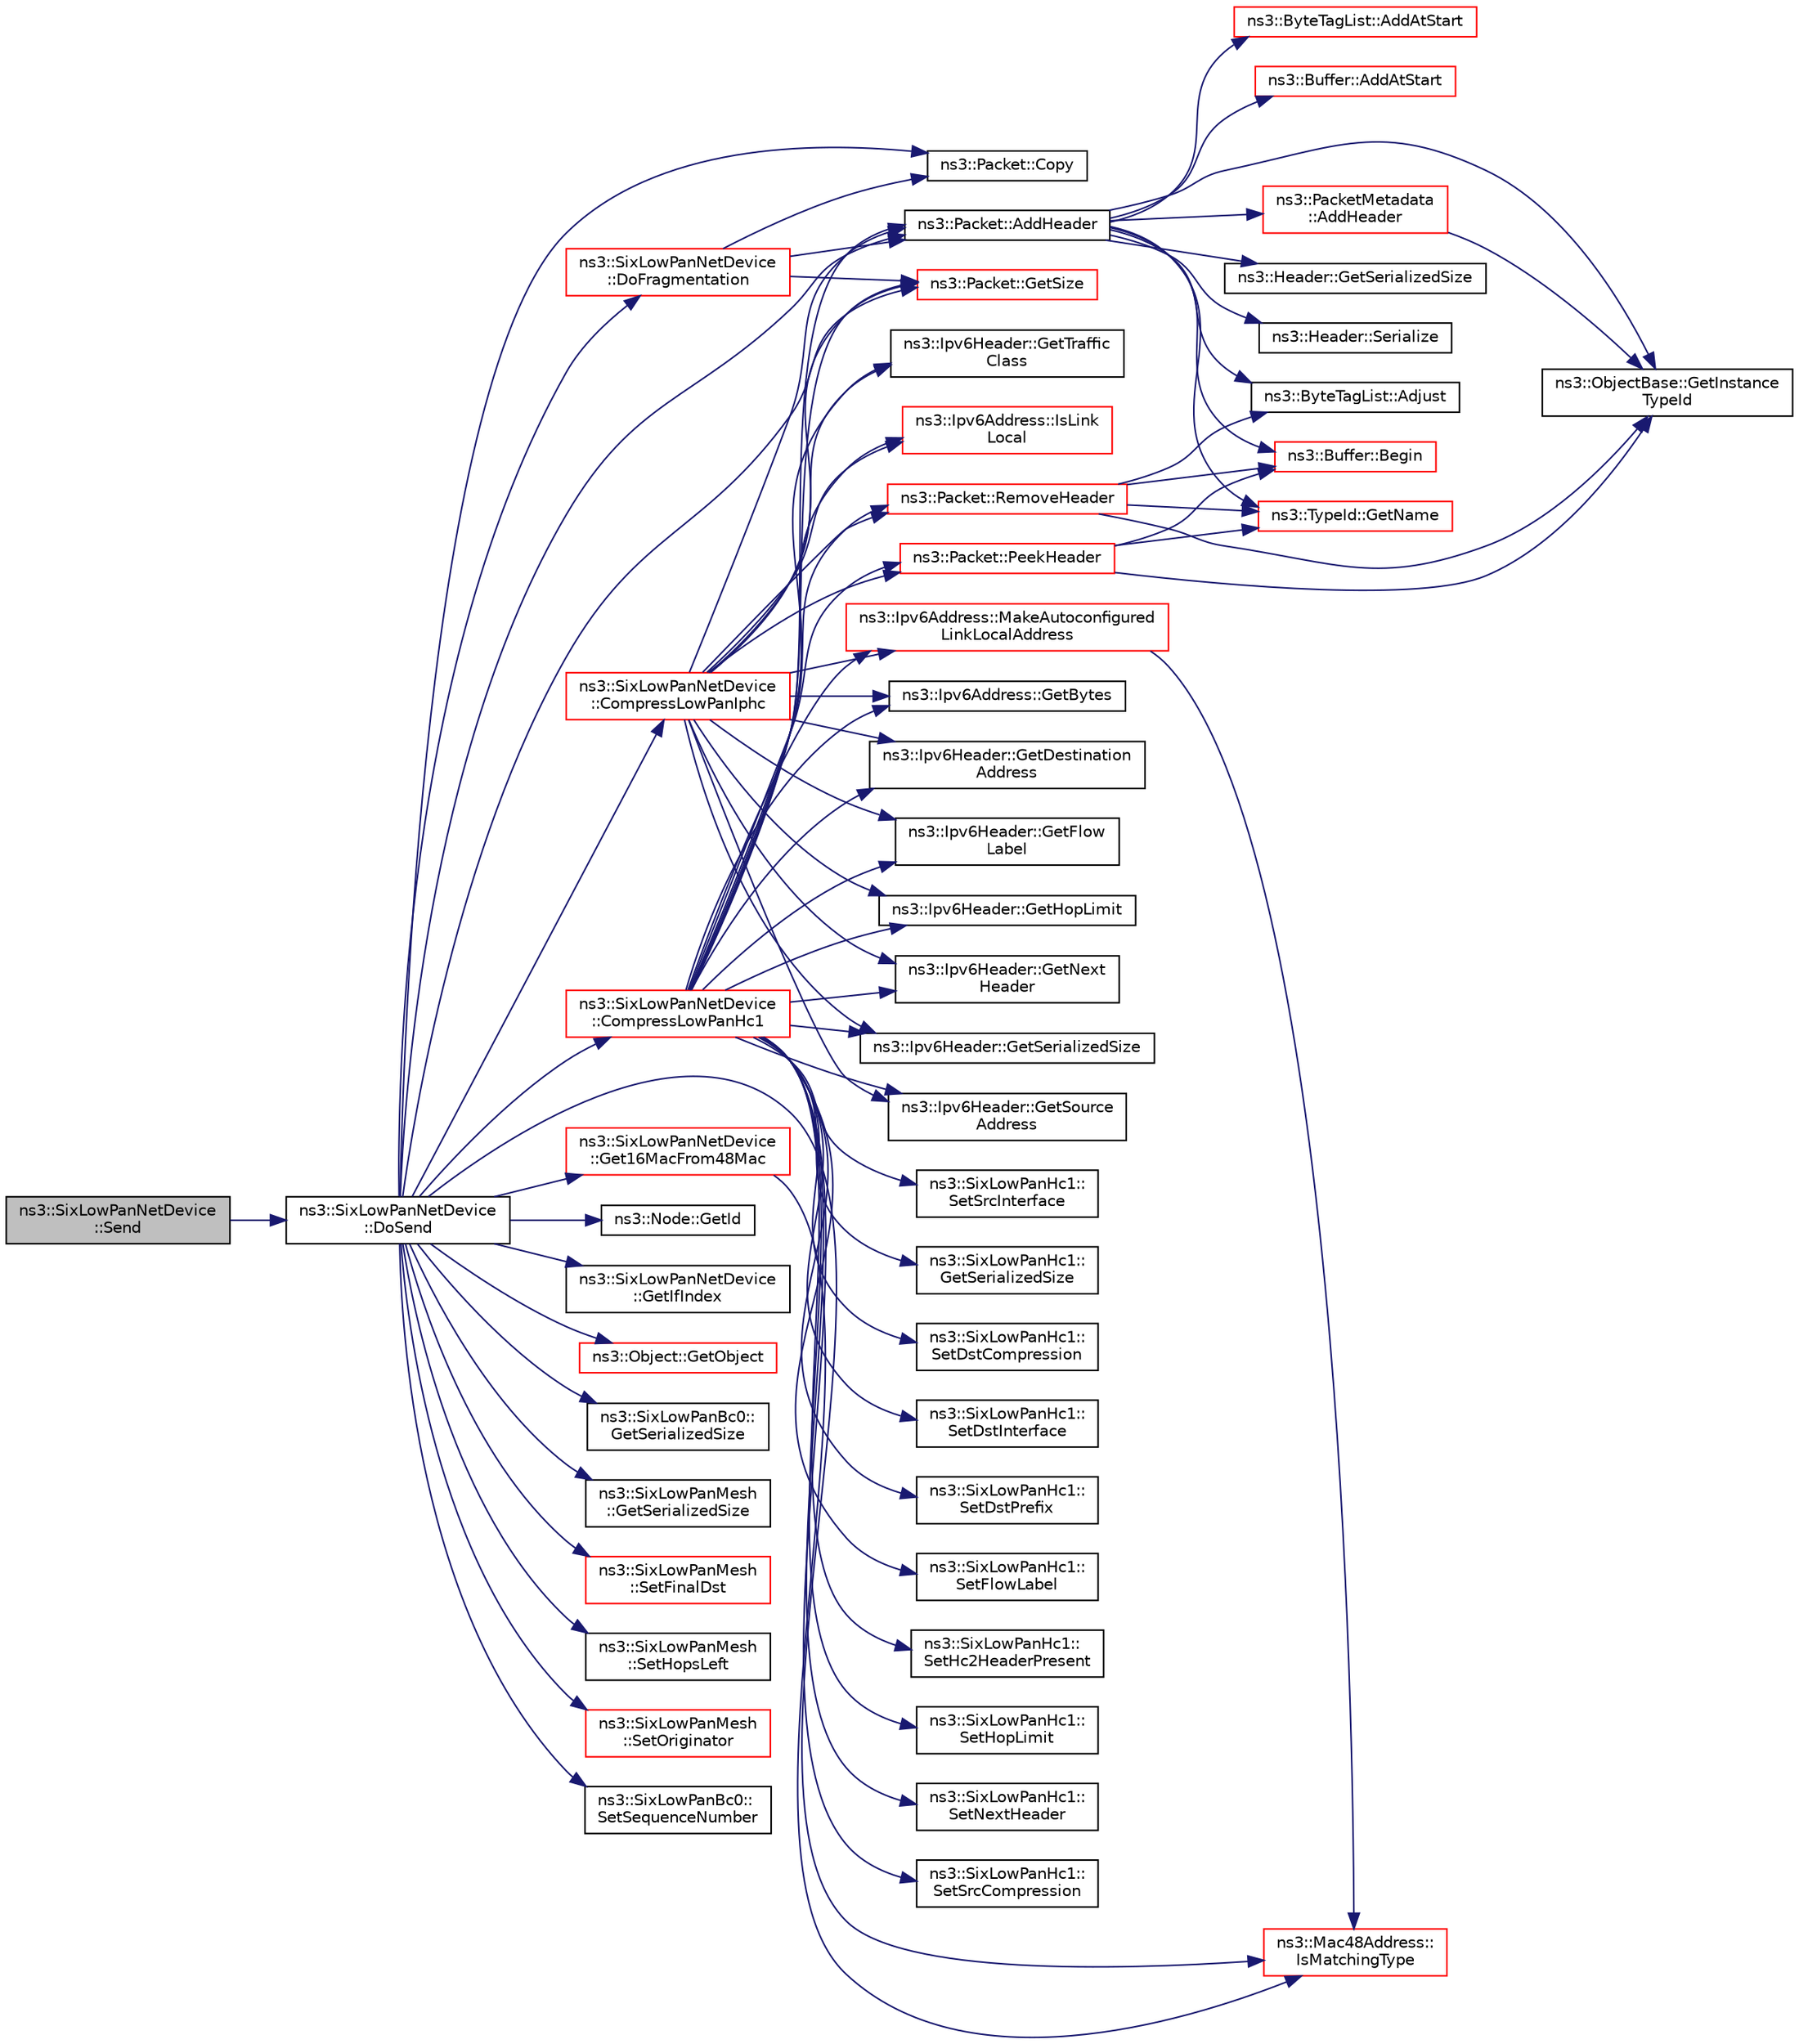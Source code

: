 digraph "ns3::SixLowPanNetDevice::Send"
{
 // LATEX_PDF_SIZE
  edge [fontname="Helvetica",fontsize="10",labelfontname="Helvetica",labelfontsize="10"];
  node [fontname="Helvetica",fontsize="10",shape=record];
  rankdir="LR";
  Node1 [label="ns3::SixLowPanNetDevice\l::Send",height=0.2,width=0.4,color="black", fillcolor="grey75", style="filled", fontcolor="black",tooltip=" "];
  Node1 -> Node2 [color="midnightblue",fontsize="10",style="solid",fontname="Helvetica"];
  Node2 [label="ns3::SixLowPanNetDevice\l::DoSend",height=0.2,width=0.4,color="black", fillcolor="white", style="filled",URL="$classns3_1_1_six_low_pan_net_device.html#a0cd8b4fc52f256bd7743310434ac4680",tooltip=" "];
  Node2 -> Node3 [color="midnightblue",fontsize="10",style="solid",fontname="Helvetica"];
  Node3 [label="ns3::Packet::AddHeader",height=0.2,width=0.4,color="black", fillcolor="white", style="filled",URL="$classns3_1_1_packet.html#a465108c595a0bc592095cbcab1832ed8",tooltip="Add header to this packet."];
  Node3 -> Node4 [color="midnightblue",fontsize="10",style="solid",fontname="Helvetica"];
  Node4 [label="ns3::ByteTagList::AddAtStart",height=0.2,width=0.4,color="red", fillcolor="white", style="filled",URL="$classns3_1_1_byte_tag_list.html#acb4563fbe4299c55af41ba7a166b71d5",tooltip="Make sure that all offsets are bigger than prependOffset which represents the location where new byte..."];
  Node3 -> Node10 [color="midnightblue",fontsize="10",style="solid",fontname="Helvetica"];
  Node10 [label="ns3::Buffer::AddAtStart",height=0.2,width=0.4,color="red", fillcolor="white", style="filled",URL="$classns3_1_1_buffer.html#a8abd8164c3671d3dadc98fc66fade7b1",tooltip=" "];
  Node3 -> Node20 [color="midnightblue",fontsize="10",style="solid",fontname="Helvetica"];
  Node20 [label="ns3::PacketMetadata\l::AddHeader",height=0.2,width=0.4,color="red", fillcolor="white", style="filled",URL="$classns3_1_1_packet_metadata.html#abdce736c4c5f647242f0808c0d2f9249",tooltip="Add an header."];
  Node20 -> Node33 [color="midnightblue",fontsize="10",style="solid",fontname="Helvetica"];
  Node33 [label="ns3::ObjectBase::GetInstance\lTypeId",height=0.2,width=0.4,color="black", fillcolor="white", style="filled",URL="$classns3_1_1_object_base.html#abe5b43a6f5b99a92a4c3122db31f06fb",tooltip="Get the most derived TypeId for this Object."];
  Node3 -> Node40 [color="midnightblue",fontsize="10",style="solid",fontname="Helvetica"];
  Node40 [label="ns3::ByteTagList::Adjust",height=0.2,width=0.4,color="black", fillcolor="white", style="filled",URL="$classns3_1_1_byte_tag_list.html#a1fec06d7e6daaf8039cf2a148e4090f2",tooltip="Adjust the offsets stored internally by the adjustment delta."];
  Node3 -> Node41 [color="midnightblue",fontsize="10",style="solid",fontname="Helvetica"];
  Node41 [label="ns3::Buffer::Begin",height=0.2,width=0.4,color="red", fillcolor="white", style="filled",URL="$classns3_1_1_buffer.html#acb977a0179de9abe4e295ce22023b4ca",tooltip=" "];
  Node3 -> Node33 [color="midnightblue",fontsize="10",style="solid",fontname="Helvetica"];
  Node3 -> Node42 [color="midnightblue",fontsize="10",style="solid",fontname="Helvetica"];
  Node42 [label="ns3::TypeId::GetName",height=0.2,width=0.4,color="red", fillcolor="white", style="filled",URL="$classns3_1_1_type_id.html#abc4965475a579c2afdc668d7a7d58374",tooltip="Get the name."];
  Node3 -> Node46 [color="midnightblue",fontsize="10",style="solid",fontname="Helvetica"];
  Node46 [label="ns3::Header::GetSerializedSize",height=0.2,width=0.4,color="black", fillcolor="white", style="filled",URL="$classns3_1_1_header.html#a6ef0497eabc1b1fb0ad42738eb73f934",tooltip=" "];
  Node3 -> Node47 [color="midnightblue",fontsize="10",style="solid",fontname="Helvetica"];
  Node47 [label="ns3::Header::Serialize",height=0.2,width=0.4,color="black", fillcolor="white", style="filled",URL="$classns3_1_1_header.html#afb61f1aac69ff8349a6bfe521fab5404",tooltip=" "];
  Node2 -> Node48 [color="midnightblue",fontsize="10",style="solid",fontname="Helvetica"];
  Node48 [label="ns3::SixLowPanNetDevice\l::CompressLowPanHc1",height=0.2,width=0.4,color="red", fillcolor="white", style="filled",URL="$classns3_1_1_six_low_pan_net_device.html#a0e1957fbfb793cd011b4b3f89c550b8f",tooltip="Compress the headers according to HC1 compression."];
  Node48 -> Node3 [color="midnightblue",fontsize="10",style="solid",fontname="Helvetica"];
  Node48 -> Node49 [color="midnightblue",fontsize="10",style="solid",fontname="Helvetica"];
  Node49 [label="ns3::Ipv6Address::GetBytes",height=0.2,width=0.4,color="black", fillcolor="white", style="filled",URL="$classns3_1_1_ipv6_address.html#a7090d589a1640660510753153692a5e1",tooltip="Get the bytes corresponding to the address."];
  Node48 -> Node50 [color="midnightblue",fontsize="10",style="solid",fontname="Helvetica"];
  Node50 [label="ns3::Ipv6Header::GetDestination\lAddress",height=0.2,width=0.4,color="black", fillcolor="white", style="filled",URL="$classns3_1_1_ipv6_header.html#a6f1681b5e31c57029b95255dc7553cb5",tooltip="Get the \"Destination address\" field."];
  Node48 -> Node51 [color="midnightblue",fontsize="10",style="solid",fontname="Helvetica"];
  Node51 [label="ns3::Ipv6Header::GetFlow\lLabel",height=0.2,width=0.4,color="black", fillcolor="white", style="filled",URL="$classns3_1_1_ipv6_header.html#ad2c898520c80495b9703e0ad5877fd1e",tooltip="Get the \"Flow label\" field."];
  Node48 -> Node52 [color="midnightblue",fontsize="10",style="solid",fontname="Helvetica"];
  Node52 [label="ns3::Ipv6Header::GetHopLimit",height=0.2,width=0.4,color="black", fillcolor="white", style="filled",URL="$classns3_1_1_ipv6_header.html#a0ec7b78e38a485f6d26d59018958db7c",tooltip="Get the \"Hop limit\" field (TTL)."];
  Node48 -> Node53 [color="midnightblue",fontsize="10",style="solid",fontname="Helvetica"];
  Node53 [label="ns3::Ipv6Header::GetNext\lHeader",height=0.2,width=0.4,color="black", fillcolor="white", style="filled",URL="$classns3_1_1_ipv6_header.html#a4924d98260c4764a53024deef2c143a6",tooltip="Get the next header."];
  Node48 -> Node54 [color="midnightblue",fontsize="10",style="solid",fontname="Helvetica"];
  Node54 [label="ns3::Ipv6Header::GetSerializedSize",height=0.2,width=0.4,color="black", fillcolor="white", style="filled",URL="$classns3_1_1_ipv6_header.html#a37a507d3cbc5fb9efc6c4ba36255fe75",tooltip="Get the serialized size of the packet."];
  Node48 -> Node55 [color="midnightblue",fontsize="10",style="solid",fontname="Helvetica"];
  Node55 [label="ns3::SixLowPanHc1::\lGetSerializedSize",height=0.2,width=0.4,color="black", fillcolor="white", style="filled",URL="$classns3_1_1_six_low_pan_hc1.html#a24a58863c9660d550bc2453178f69390",tooltip="Get the serialized size of the packet."];
  Node48 -> Node56 [color="midnightblue",fontsize="10",style="solid",fontname="Helvetica"];
  Node56 [label="ns3::Packet::GetSize",height=0.2,width=0.4,color="red", fillcolor="white", style="filled",URL="$classns3_1_1_packet.html#afff7cb1ff518ee6dc0d424e10a5ad6ec",tooltip="Returns the the size in bytes of the packet (including the zero-filled initial payload)."];
  Node48 -> Node58 [color="midnightblue",fontsize="10",style="solid",fontname="Helvetica"];
  Node58 [label="ns3::Ipv6Header::GetSource\lAddress",height=0.2,width=0.4,color="black", fillcolor="white", style="filled",URL="$classns3_1_1_ipv6_header.html#a07d13db76e48e50eb613d69ae46c2ab0",tooltip="Get the \"Source address\" field."];
  Node48 -> Node59 [color="midnightblue",fontsize="10",style="solid",fontname="Helvetica"];
  Node59 [label="ns3::Ipv6Header::GetTraffic\lClass",height=0.2,width=0.4,color="black", fillcolor="white", style="filled",URL="$classns3_1_1_ipv6_header.html#a79ba3e1ef4dbd5444c4182ab6422d1e5",tooltip="Get the \"Traffic class\" field."];
  Node48 -> Node60 [color="midnightblue",fontsize="10",style="solid",fontname="Helvetica"];
  Node60 [label="ns3::Ipv6Address::IsLink\lLocal",height=0.2,width=0.4,color="red", fillcolor="white", style="filled",URL="$classns3_1_1_ipv6_address.html#a0b549807a9ad8389c7cc82b762b7c1f1",tooltip="If the IPv6 address is a link-local address (fe80::/64)."];
  Node48 -> Node65 [color="midnightblue",fontsize="10",style="solid",fontname="Helvetica"];
  Node65 [label="ns3::Ipv6Address::MakeAutoconfigured\lLinkLocalAddress",height=0.2,width=0.4,color="red", fillcolor="white", style="filled",URL="$classns3_1_1_ipv6_address.html#ad0f3d4e3894dfe2883769087dc4c6be8",tooltip="Make the autoconfigured link-local IPv6 address from a Mac address."];
  Node65 -> Node79 [color="midnightblue",fontsize="10",style="solid",fontname="Helvetica"];
  Node79 [label="ns3::Mac48Address::\lIsMatchingType",height=0.2,width=0.4,color="red", fillcolor="white", style="filled",URL="$classns3_1_1_mac48_address.html#a55cc1e3c6aa63fd1a4f8f7d9be4ae182",tooltip=" "];
  Node48 -> Node81 [color="midnightblue",fontsize="10",style="solid",fontname="Helvetica"];
  Node81 [label="ns3::Packet::PeekHeader",height=0.2,width=0.4,color="red", fillcolor="white", style="filled",URL="$classns3_1_1_packet.html#acc152757db7d44974640b089335b7003",tooltip="Deserialize but does not remove the header from the internal buffer."];
  Node81 -> Node41 [color="midnightblue",fontsize="10",style="solid",fontname="Helvetica"];
  Node81 -> Node33 [color="midnightblue",fontsize="10",style="solid",fontname="Helvetica"];
  Node81 -> Node42 [color="midnightblue",fontsize="10",style="solid",fontname="Helvetica"];
  Node48 -> Node83 [color="midnightblue",fontsize="10",style="solid",fontname="Helvetica"];
  Node83 [label="ns3::Packet::RemoveHeader",height=0.2,width=0.4,color="red", fillcolor="white", style="filled",URL="$classns3_1_1_packet.html#a0961eccf975d75f902d40956c93ba63e",tooltip="Deserialize and remove the header from the internal buffer."];
  Node83 -> Node40 [color="midnightblue",fontsize="10",style="solid",fontname="Helvetica"];
  Node83 -> Node41 [color="midnightblue",fontsize="10",style="solid",fontname="Helvetica"];
  Node83 -> Node33 [color="midnightblue",fontsize="10",style="solid",fontname="Helvetica"];
  Node83 -> Node42 [color="midnightblue",fontsize="10",style="solid",fontname="Helvetica"];
  Node48 -> Node86 [color="midnightblue",fontsize="10",style="solid",fontname="Helvetica"];
  Node86 [label="ns3::SixLowPanHc1::\lSetDstCompression",height=0.2,width=0.4,color="black", fillcolor="white", style="filled",URL="$classns3_1_1_six_low_pan_hc1.html#a17c19e74c7154be39972d49a6c9c5969",tooltip="Set Destination Compression type."];
  Node48 -> Node87 [color="midnightblue",fontsize="10",style="solid",fontname="Helvetica"];
  Node87 [label="ns3::SixLowPanHc1::\lSetDstInterface",height=0.2,width=0.4,color="black", fillcolor="white", style="filled",URL="$classns3_1_1_six_low_pan_hc1.html#a82d85e05c00aeec9f53fb6e8e05eadd9",tooltip="Set the destination interface."];
  Node48 -> Node88 [color="midnightblue",fontsize="10",style="solid",fontname="Helvetica"];
  Node88 [label="ns3::SixLowPanHc1::\lSetDstPrefix",height=0.2,width=0.4,color="black", fillcolor="white", style="filled",URL="$classns3_1_1_six_low_pan_hc1.html#a8bcaab8d2b24bb5fcc4d604e04a1f82c",tooltip="Set the destination prefix."];
  Node48 -> Node89 [color="midnightblue",fontsize="10",style="solid",fontname="Helvetica"];
  Node89 [label="ns3::SixLowPanHc1::\lSetFlowLabel",height=0.2,width=0.4,color="black", fillcolor="white", style="filled",URL="$classns3_1_1_six_low_pan_hc1.html#a1496fec8f63ef4946b487c5436623012",tooltip="Set the Flow Label value."];
  Node48 -> Node90 [color="midnightblue",fontsize="10",style="solid",fontname="Helvetica"];
  Node90 [label="ns3::SixLowPanHc1::\lSetHc2HeaderPresent",height=0.2,width=0.4,color="black", fillcolor="white", style="filled",URL="$classns3_1_1_six_low_pan_hc1.html#a4804125c82273c99a58c18347ade5f41",tooltip="Set the next header a HC2 compressed header."];
  Node48 -> Node91 [color="midnightblue",fontsize="10",style="solid",fontname="Helvetica"];
  Node91 [label="ns3::SixLowPanHc1::\lSetHopLimit",height=0.2,width=0.4,color="black", fillcolor="white", style="filled",URL="$classns3_1_1_six_low_pan_hc1.html#a27e892a7e5771a90ee2aeb2d13fac018",tooltip="Set the \"Hop limit\" field (TTL)."];
  Node48 -> Node92 [color="midnightblue",fontsize="10",style="solid",fontname="Helvetica"];
  Node92 [label="ns3::SixLowPanHc1::\lSetNextHeader",height=0.2,width=0.4,color="black", fillcolor="white", style="filled",URL="$classns3_1_1_six_low_pan_hc1.html#a5c1b77d31f19fb3641edf1e072b368d5",tooltip="Set the Next Header value."];
  Node48 -> Node93 [color="midnightblue",fontsize="10",style="solid",fontname="Helvetica"];
  Node93 [label="ns3::SixLowPanHc1::\lSetSrcCompression",height=0.2,width=0.4,color="black", fillcolor="white", style="filled",URL="$classns3_1_1_six_low_pan_hc1.html#a737b8f042d16276710557aeb642f7b45",tooltip="Set Source Compression type."];
  Node48 -> Node94 [color="midnightblue",fontsize="10",style="solid",fontname="Helvetica"];
  Node94 [label="ns3::SixLowPanHc1::\lSetSrcInterface",height=0.2,width=0.4,color="black", fillcolor="white", style="filled",URL="$classns3_1_1_six_low_pan_hc1.html#ae5a3c0fd0262fcee25190327257cbce2",tooltip="Set the source interface."];
  Node2 -> Node98 [color="midnightblue",fontsize="10",style="solid",fontname="Helvetica"];
  Node98 [label="ns3::SixLowPanNetDevice\l::CompressLowPanIphc",height=0.2,width=0.4,color="red", fillcolor="white", style="filled",URL="$classns3_1_1_six_low_pan_net_device.html#a67bf1501ba018d90c5bdb442371a3722",tooltip="Compress the headers according to IPHC compression."];
  Node98 -> Node3 [color="midnightblue",fontsize="10",style="solid",fontname="Helvetica"];
  Node98 -> Node49 [color="midnightblue",fontsize="10",style="solid",fontname="Helvetica"];
  Node98 -> Node50 [color="midnightblue",fontsize="10",style="solid",fontname="Helvetica"];
  Node98 -> Node51 [color="midnightblue",fontsize="10",style="solid",fontname="Helvetica"];
  Node98 -> Node52 [color="midnightblue",fontsize="10",style="solid",fontname="Helvetica"];
  Node98 -> Node53 [color="midnightblue",fontsize="10",style="solid",fontname="Helvetica"];
  Node98 -> Node54 [color="midnightblue",fontsize="10",style="solid",fontname="Helvetica"];
  Node98 -> Node56 [color="midnightblue",fontsize="10",style="solid",fontname="Helvetica"];
  Node98 -> Node58 [color="midnightblue",fontsize="10",style="solid",fontname="Helvetica"];
  Node98 -> Node59 [color="midnightblue",fontsize="10",style="solid",fontname="Helvetica"];
  Node98 -> Node60 [color="midnightblue",fontsize="10",style="solid",fontname="Helvetica"];
  Node98 -> Node65 [color="midnightblue",fontsize="10",style="solid",fontname="Helvetica"];
  Node98 -> Node81 [color="midnightblue",fontsize="10",style="solid",fontname="Helvetica"];
  Node98 -> Node83 [color="midnightblue",fontsize="10",style="solid",fontname="Helvetica"];
  Node2 -> Node174 [color="midnightblue",fontsize="10",style="solid",fontname="Helvetica"];
  Node174 [label="ns3::Packet::Copy",height=0.2,width=0.4,color="black", fillcolor="white", style="filled",URL="$classns3_1_1_packet.html#afb38be706cfc761bc1c0591f595fc1b7",tooltip="performs a COW copy of the packet."];
  Node2 -> Node175 [color="midnightblue",fontsize="10",style="solid",fontname="Helvetica"];
  Node175 [label="ns3::SixLowPanNetDevice\l::DoFragmentation",height=0.2,width=0.4,color="red", fillcolor="white", style="filled",URL="$classns3_1_1_six_low_pan_net_device.html#a88e96024b9eb0c0184c9c1ef26e3aa16",tooltip="Performs a packet fragmentation."];
  Node175 -> Node3 [color="midnightblue",fontsize="10",style="solid",fontname="Helvetica"];
  Node175 -> Node174 [color="midnightblue",fontsize="10",style="solid",fontname="Helvetica"];
  Node175 -> Node56 [color="midnightblue",fontsize="10",style="solid",fontname="Helvetica"];
  Node2 -> Node200 [color="midnightblue",fontsize="10",style="solid",fontname="Helvetica"];
  Node200 [label="ns3::SixLowPanNetDevice\l::Get16MacFrom48Mac",height=0.2,width=0.4,color="red", fillcolor="white", style="filled",URL="$classns3_1_1_six_low_pan_net_device.html#a919836c08b323d69fb6a04f3ab570248",tooltip="Get a Mac16 from its Mac48 pseudo-MAC."];
  Node200 -> Node79 [color="midnightblue",fontsize="10",style="solid",fontname="Helvetica"];
  Node2 -> Node203 [color="midnightblue",fontsize="10",style="solid",fontname="Helvetica"];
  Node203 [label="ns3::Node::GetId",height=0.2,width=0.4,color="black", fillcolor="white", style="filled",URL="$classns3_1_1_node.html#a2ed8663077afcb8db519296b0ada6355",tooltip=" "];
  Node2 -> Node204 [color="midnightblue",fontsize="10",style="solid",fontname="Helvetica"];
  Node204 [label="ns3::SixLowPanNetDevice\l::GetIfIndex",height=0.2,width=0.4,color="black", fillcolor="white", style="filled",URL="$classns3_1_1_six_low_pan_net_device.html#a5a72b3d62cb257dcca753b728e08acd1",tooltip=" "];
  Node2 -> Node205 [color="midnightblue",fontsize="10",style="solid",fontname="Helvetica"];
  Node205 [label="ns3::Object::GetObject",height=0.2,width=0.4,color="red", fillcolor="white", style="filled",URL="$classns3_1_1_object.html#ad21f5401ff705cd29c37f931ea3afc18",tooltip="Get a pointer to the requested aggregated Object."];
  Node2 -> Node218 [color="midnightblue",fontsize="10",style="solid",fontname="Helvetica"];
  Node218 [label="ns3::SixLowPanBc0::\lGetSerializedSize",height=0.2,width=0.4,color="black", fillcolor="white", style="filled",URL="$classns3_1_1_six_low_pan_bc0.html#a3f933c7e4ab64f78c8885a062e0939c4",tooltip="Get the serialized size of the packet."];
  Node2 -> Node219 [color="midnightblue",fontsize="10",style="solid",fontname="Helvetica"];
  Node219 [label="ns3::SixLowPanMesh\l::GetSerializedSize",height=0.2,width=0.4,color="black", fillcolor="white", style="filled",URL="$classns3_1_1_six_low_pan_mesh.html#ad50dd4e45e8951bced86d40b8e0685e4",tooltip="Get the serialized size of the packet."];
  Node2 -> Node56 [color="midnightblue",fontsize="10",style="solid",fontname="Helvetica"];
  Node2 -> Node79 [color="midnightblue",fontsize="10",style="solid",fontname="Helvetica"];
  Node2 -> Node220 [color="midnightblue",fontsize="10",style="solid",fontname="Helvetica"];
  Node220 [label="ns3::SixLowPanMesh\l::SetFinalDst",height=0.2,width=0.4,color="red", fillcolor="white", style="filled",URL="$classns3_1_1_six_low_pan_mesh.html#a72c19d55a6de2a0ba445fc60d81d3a9d",tooltip="Set the \"Final Destination\" address."];
  Node2 -> Node221 [color="midnightblue",fontsize="10",style="solid",fontname="Helvetica"];
  Node221 [label="ns3::SixLowPanMesh\l::SetHopsLeft",height=0.2,width=0.4,color="black", fillcolor="white", style="filled",URL="$classns3_1_1_six_low_pan_mesh.html#a568fe72a305e3cfebbbd8e25f4b368ee",tooltip="Set the \"Hops Left\" field."];
  Node2 -> Node222 [color="midnightblue",fontsize="10",style="solid",fontname="Helvetica"];
  Node222 [label="ns3::SixLowPanMesh\l::SetOriginator",height=0.2,width=0.4,color="red", fillcolor="white", style="filled",URL="$classns3_1_1_six_low_pan_mesh.html#ae9cf5ca5497b6e874d42e4d3ce2d7b1e",tooltip="Set the \"Originator\" address."];
  Node2 -> Node223 [color="midnightblue",fontsize="10",style="solid",fontname="Helvetica"];
  Node223 [label="ns3::SixLowPanBc0::\lSetSequenceNumber",height=0.2,width=0.4,color="black", fillcolor="white", style="filled",URL="$classns3_1_1_six_low_pan_bc0.html#a84121f145968af9076499784ff2c33d6",tooltip="Set the \"Sequence Number\" field."];
}
